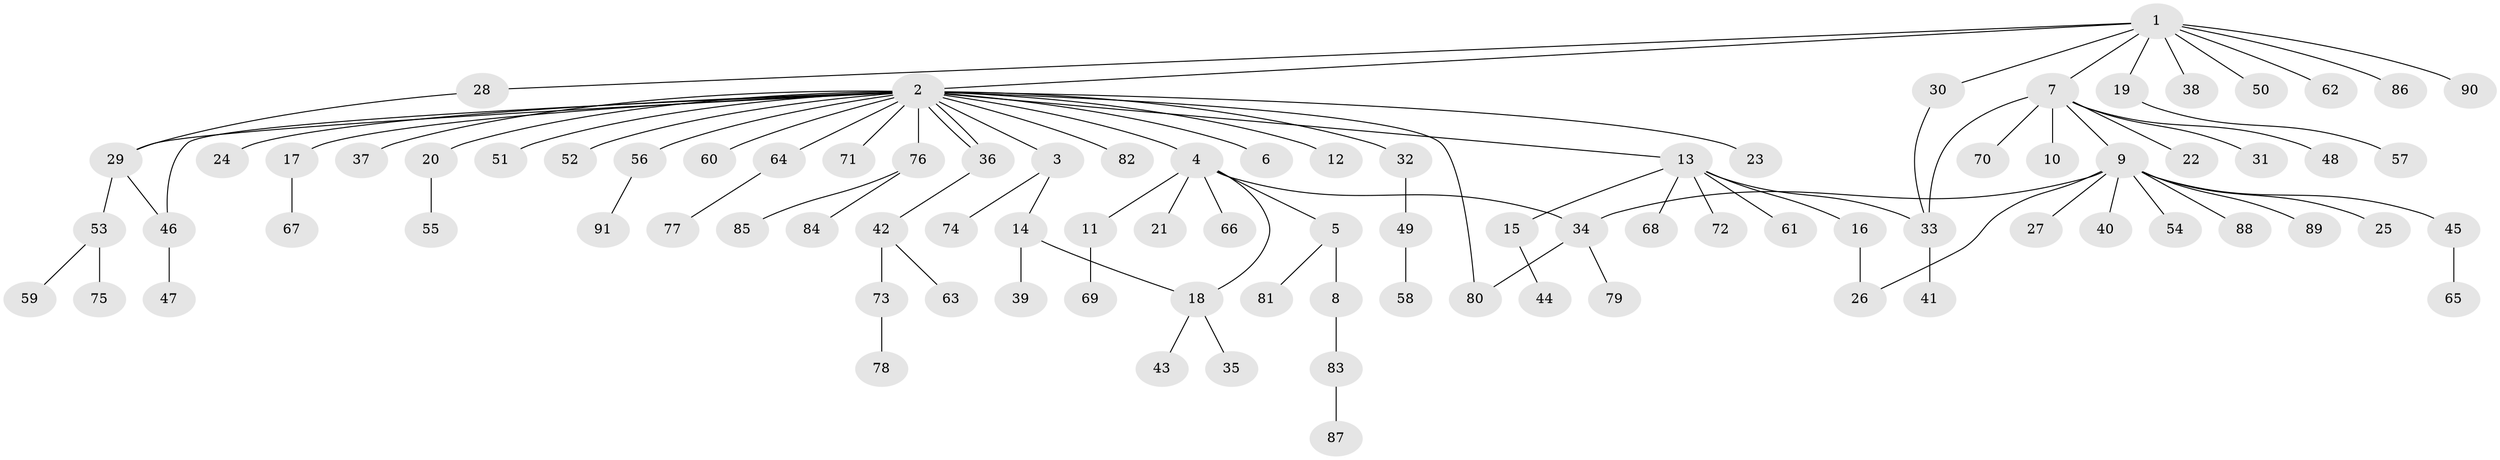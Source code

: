 // coarse degree distribution, {23: 0.037037037037037035, 2: 0.1111111111111111, 5: 0.037037037037037035, 1: 0.7777777777777778, 3: 0.037037037037037035}
// Generated by graph-tools (version 1.1) at 2025/18/03/04/25 18:18:28]
// undirected, 91 vertices, 99 edges
graph export_dot {
graph [start="1"]
  node [color=gray90,style=filled];
  1;
  2;
  3;
  4;
  5;
  6;
  7;
  8;
  9;
  10;
  11;
  12;
  13;
  14;
  15;
  16;
  17;
  18;
  19;
  20;
  21;
  22;
  23;
  24;
  25;
  26;
  27;
  28;
  29;
  30;
  31;
  32;
  33;
  34;
  35;
  36;
  37;
  38;
  39;
  40;
  41;
  42;
  43;
  44;
  45;
  46;
  47;
  48;
  49;
  50;
  51;
  52;
  53;
  54;
  55;
  56;
  57;
  58;
  59;
  60;
  61;
  62;
  63;
  64;
  65;
  66;
  67;
  68;
  69;
  70;
  71;
  72;
  73;
  74;
  75;
  76;
  77;
  78;
  79;
  80;
  81;
  82;
  83;
  84;
  85;
  86;
  87;
  88;
  89;
  90;
  91;
  1 -- 2;
  1 -- 7;
  1 -- 19;
  1 -- 28;
  1 -- 30;
  1 -- 38;
  1 -- 50;
  1 -- 62;
  1 -- 86;
  1 -- 90;
  2 -- 3;
  2 -- 4;
  2 -- 6;
  2 -- 12;
  2 -- 13;
  2 -- 17;
  2 -- 20;
  2 -- 23;
  2 -- 24;
  2 -- 29;
  2 -- 32;
  2 -- 36;
  2 -- 36;
  2 -- 37;
  2 -- 46;
  2 -- 51;
  2 -- 52;
  2 -- 56;
  2 -- 60;
  2 -- 64;
  2 -- 71;
  2 -- 76;
  2 -- 80;
  2 -- 82;
  3 -- 14;
  3 -- 74;
  4 -- 5;
  4 -- 11;
  4 -- 18;
  4 -- 21;
  4 -- 34;
  4 -- 66;
  5 -- 8;
  5 -- 81;
  7 -- 9;
  7 -- 10;
  7 -- 22;
  7 -- 31;
  7 -- 33;
  7 -- 48;
  7 -- 70;
  8 -- 83;
  9 -- 25;
  9 -- 26;
  9 -- 27;
  9 -- 34;
  9 -- 40;
  9 -- 45;
  9 -- 54;
  9 -- 88;
  9 -- 89;
  11 -- 69;
  13 -- 15;
  13 -- 16;
  13 -- 33;
  13 -- 61;
  13 -- 68;
  13 -- 72;
  14 -- 18;
  14 -- 39;
  15 -- 44;
  16 -- 26;
  17 -- 67;
  18 -- 35;
  18 -- 43;
  19 -- 57;
  20 -- 55;
  28 -- 29;
  29 -- 46;
  29 -- 53;
  30 -- 33;
  32 -- 49;
  33 -- 41;
  34 -- 79;
  34 -- 80;
  36 -- 42;
  42 -- 63;
  42 -- 73;
  45 -- 65;
  46 -- 47;
  49 -- 58;
  53 -- 59;
  53 -- 75;
  56 -- 91;
  64 -- 77;
  73 -- 78;
  76 -- 84;
  76 -- 85;
  83 -- 87;
}
